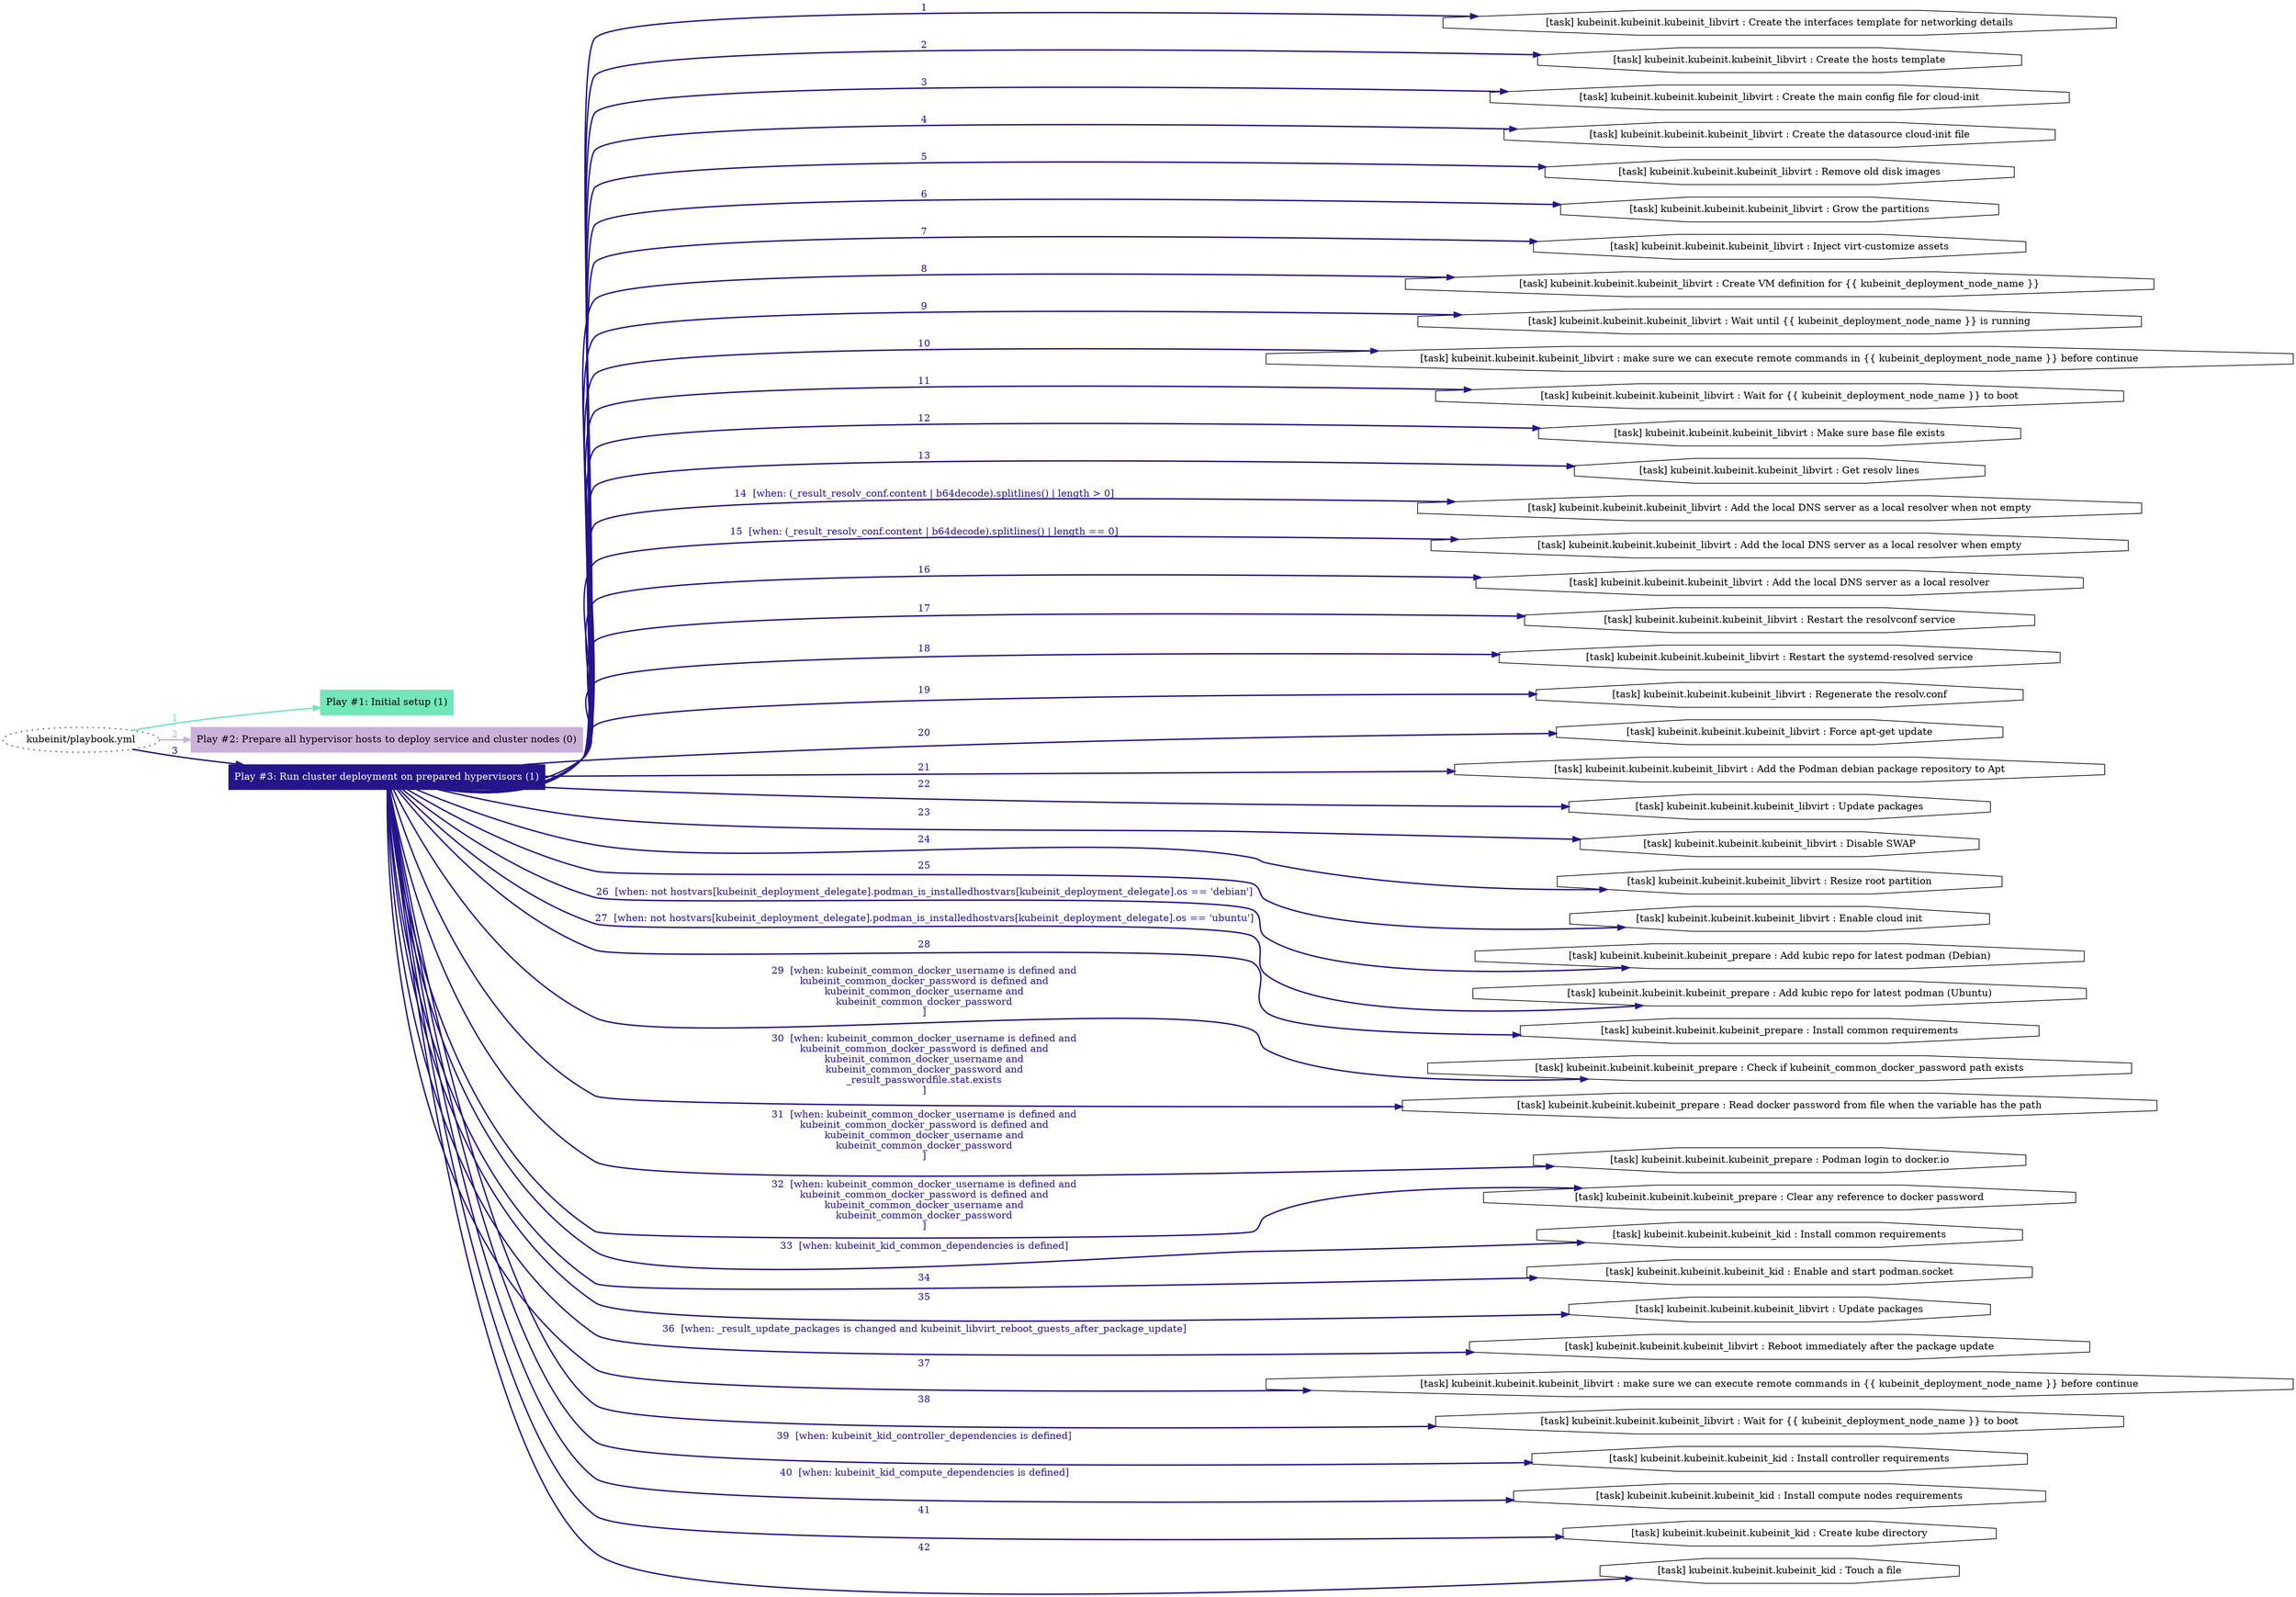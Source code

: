 digraph "kubeinit/playbook.yml "{
	graph [concentrate=true ordering=in rankdir=LR ratio=fill]
	edge [esep=5 sep=10]
	"kubeinit/playbook.yml" [id=root_node style=dotted]
	subgraph "Play #1: Initial setup (1) "{
		"Play #1: Initial setup (1)" [color="#72e7ba" fontcolor="#000000" id="play_b0d0dfc6-8bd0-428b-b256-e933c7057c92" shape=box style=filled tooltip=localhost]
		"kubeinit/playbook.yml" -> "Play #1: Initial setup (1)" [label=1 color="#72e7ba" fontcolor="#72e7ba" id="edge_21359a1a-46e1-4a3b-ba1f-6af22b80111d" style=bold]
	}
	subgraph "Play #2: Prepare all hypervisor hosts to deploy service and cluster nodes (0) "{
		"Play #2: Prepare all hypervisor hosts to deploy service and cluster nodes (0)" [color="#cab1d8" fontcolor="#000000" id="play_53337d8b-a996-4d7c-b22c-c76dc70ca316" shape=box style=filled tooltip=""]
		"kubeinit/playbook.yml" -> "Play #2: Prepare all hypervisor hosts to deploy service and cluster nodes (0)" [label=2 color="#cab1d8" fontcolor="#cab1d8" id="edge_4ee8dc9e-a8a9-42ba-98ae-751dd1144ae5" style=bold]
	}
	subgraph "Play #3: Run cluster deployment on prepared hypervisors (1) "{
		"Play #3: Run cluster deployment on prepared hypervisors (1)" [color="#24168a" fontcolor="#ffffff" id="play_df368e85-9b17-4f67-bef2-dc6a8dcb3b4d" shape=box style=filled tooltip=localhost]
		"kubeinit/playbook.yml" -> "Play #3: Run cluster deployment on prepared hypervisors (1)" [label=3 color="#24168a" fontcolor="#24168a" id="edge_16b7bee7-2b12-4e56-a0cb-ab05f5a029be" style=bold]
		"task_63e03df1-749f-4295-addb-cc9baac52b64" [label="[task] kubeinit.kubeinit.kubeinit_libvirt : Create the interfaces template for networking details" id="task_63e03df1-749f-4295-addb-cc9baac52b64" shape=octagon tooltip="[task] kubeinit.kubeinit.kubeinit_libvirt : Create the interfaces template for networking details"]
		"Play #3: Run cluster deployment on prepared hypervisors (1)" -> "task_63e03df1-749f-4295-addb-cc9baac52b64" [label=1 color="#24168a" fontcolor="#24168a" id="edge_5f7b999a-e842-4cdc-954e-9397584fc72a" style=bold]
		"task_b4474d26-be38-45ee-85d7-118d50f55184" [label="[task] kubeinit.kubeinit.kubeinit_libvirt : Create the hosts template" id="task_b4474d26-be38-45ee-85d7-118d50f55184" shape=octagon tooltip="[task] kubeinit.kubeinit.kubeinit_libvirt : Create the hosts template"]
		"Play #3: Run cluster deployment on prepared hypervisors (1)" -> "task_b4474d26-be38-45ee-85d7-118d50f55184" [label=2 color="#24168a" fontcolor="#24168a" id="edge_d6f35365-9282-4be7-b03c-ae9d381e1b6b" style=bold]
		"task_d2e32119-75ff-4750-a31b-c08b22e0663a" [label="[task] kubeinit.kubeinit.kubeinit_libvirt : Create the main config file for cloud-init" id="task_d2e32119-75ff-4750-a31b-c08b22e0663a" shape=octagon tooltip="[task] kubeinit.kubeinit.kubeinit_libvirt : Create the main config file for cloud-init"]
		"Play #3: Run cluster deployment on prepared hypervisors (1)" -> "task_d2e32119-75ff-4750-a31b-c08b22e0663a" [label=3 color="#24168a" fontcolor="#24168a" id="edge_99999b6b-06b2-40a3-b581-3ce74a6904a9" style=bold]
		"task_0ef4fbab-8597-4849-8f9a-ee8537913cf4" [label="[task] kubeinit.kubeinit.kubeinit_libvirt : Create the datasource cloud-init file" id="task_0ef4fbab-8597-4849-8f9a-ee8537913cf4" shape=octagon tooltip="[task] kubeinit.kubeinit.kubeinit_libvirt : Create the datasource cloud-init file"]
		"Play #3: Run cluster deployment on prepared hypervisors (1)" -> "task_0ef4fbab-8597-4849-8f9a-ee8537913cf4" [label=4 color="#24168a" fontcolor="#24168a" id="edge_da83353e-927a-446a-a3e8-78ba329a5f48" style=bold]
		"task_51b0fbf3-b5ff-4c92-a08b-b39e6bf4d9bb" [label="[task] kubeinit.kubeinit.kubeinit_libvirt : Remove old disk images" id="task_51b0fbf3-b5ff-4c92-a08b-b39e6bf4d9bb" shape=octagon tooltip="[task] kubeinit.kubeinit.kubeinit_libvirt : Remove old disk images"]
		"Play #3: Run cluster deployment on prepared hypervisors (1)" -> "task_51b0fbf3-b5ff-4c92-a08b-b39e6bf4d9bb" [label=5 color="#24168a" fontcolor="#24168a" id="edge_715432d1-844a-41ac-bbb4-8d6eca93d845" style=bold]
		"task_567b89ad-8ec5-4760-a21a-b45c92fe9d17" [label="[task] kubeinit.kubeinit.kubeinit_libvirt : Grow the partitions" id="task_567b89ad-8ec5-4760-a21a-b45c92fe9d17" shape=octagon tooltip="[task] kubeinit.kubeinit.kubeinit_libvirt : Grow the partitions"]
		"Play #3: Run cluster deployment on prepared hypervisors (1)" -> "task_567b89ad-8ec5-4760-a21a-b45c92fe9d17" [label=6 color="#24168a" fontcolor="#24168a" id="edge_0673147f-7345-4b40-896e-dca23c4f7c7d" style=bold]
		"task_16f9405a-a189-4fe6-9557-d515da40c4da" [label="[task] kubeinit.kubeinit.kubeinit_libvirt : Inject virt-customize assets" id="task_16f9405a-a189-4fe6-9557-d515da40c4da" shape=octagon tooltip="[task] kubeinit.kubeinit.kubeinit_libvirt : Inject virt-customize assets"]
		"Play #3: Run cluster deployment on prepared hypervisors (1)" -> "task_16f9405a-a189-4fe6-9557-d515da40c4da" [label=7 color="#24168a" fontcolor="#24168a" id="edge_507fe247-1cfe-4c22-aeec-3b29c3db5bee" style=bold]
		"task_fe037e51-3ca4-4387-9781-c3bbfa8d705c" [label="[task] kubeinit.kubeinit.kubeinit_libvirt : Create VM definition for {{ kubeinit_deployment_node_name }}" id="task_fe037e51-3ca4-4387-9781-c3bbfa8d705c" shape=octagon tooltip="[task] kubeinit.kubeinit.kubeinit_libvirt : Create VM definition for {{ kubeinit_deployment_node_name }}"]
		"Play #3: Run cluster deployment on prepared hypervisors (1)" -> "task_fe037e51-3ca4-4387-9781-c3bbfa8d705c" [label=8 color="#24168a" fontcolor="#24168a" id="edge_75616e64-c5a2-4310-8a19-ffeedfda2ff2" style=bold]
		"task_ab61e699-46fc-4b9a-acc8-c8d7c4bcc35d" [label="[task] kubeinit.kubeinit.kubeinit_libvirt : Wait until {{ kubeinit_deployment_node_name }} is running" id="task_ab61e699-46fc-4b9a-acc8-c8d7c4bcc35d" shape=octagon tooltip="[task] kubeinit.kubeinit.kubeinit_libvirt : Wait until {{ kubeinit_deployment_node_name }} is running"]
		"Play #3: Run cluster deployment on prepared hypervisors (1)" -> "task_ab61e699-46fc-4b9a-acc8-c8d7c4bcc35d" [label=9 color="#24168a" fontcolor="#24168a" id="edge_22fb2d12-3a25-4d43-a09e-145818f6c987" style=bold]
		"task_44837def-ba3b-476e-916c-49aa267c2cbb" [label="[task] kubeinit.kubeinit.kubeinit_libvirt : make sure we can execute remote commands in {{ kubeinit_deployment_node_name }} before continue" id="task_44837def-ba3b-476e-916c-49aa267c2cbb" shape=octagon tooltip="[task] kubeinit.kubeinit.kubeinit_libvirt : make sure we can execute remote commands in {{ kubeinit_deployment_node_name }} before continue"]
		"Play #3: Run cluster deployment on prepared hypervisors (1)" -> "task_44837def-ba3b-476e-916c-49aa267c2cbb" [label=10 color="#24168a" fontcolor="#24168a" id="edge_212ebe65-6fb5-4353-a204-27d22957d797" style=bold]
		"task_05c1aa23-05b7-4917-8b9f-626219497b96" [label="[task] kubeinit.kubeinit.kubeinit_libvirt : Wait for {{ kubeinit_deployment_node_name }} to boot" id="task_05c1aa23-05b7-4917-8b9f-626219497b96" shape=octagon tooltip="[task] kubeinit.kubeinit.kubeinit_libvirt : Wait for {{ kubeinit_deployment_node_name }} to boot"]
		"Play #3: Run cluster deployment on prepared hypervisors (1)" -> "task_05c1aa23-05b7-4917-8b9f-626219497b96" [label=11 color="#24168a" fontcolor="#24168a" id="edge_f2105a0a-42f8-43f9-a12d-40c29151528f" style=bold]
		"task_943d6e18-6e81-4d0d-8394-6dadc0b5b685" [label="[task] kubeinit.kubeinit.kubeinit_libvirt : Make sure base file exists" id="task_943d6e18-6e81-4d0d-8394-6dadc0b5b685" shape=octagon tooltip="[task] kubeinit.kubeinit.kubeinit_libvirt : Make sure base file exists"]
		"Play #3: Run cluster deployment on prepared hypervisors (1)" -> "task_943d6e18-6e81-4d0d-8394-6dadc0b5b685" [label=12 color="#24168a" fontcolor="#24168a" id="edge_f2e6dec1-7393-4445-8d64-2063e95b31e4" style=bold]
		"task_df61a8ea-72f6-452b-8ea3-672124fe9f57" [label="[task] kubeinit.kubeinit.kubeinit_libvirt : Get resolv lines" id="task_df61a8ea-72f6-452b-8ea3-672124fe9f57" shape=octagon tooltip="[task] kubeinit.kubeinit.kubeinit_libvirt : Get resolv lines"]
		"Play #3: Run cluster deployment on prepared hypervisors (1)" -> "task_df61a8ea-72f6-452b-8ea3-672124fe9f57" [label=13 color="#24168a" fontcolor="#24168a" id="edge_b9fca155-0d9a-46e9-989d-86f6b5bae6eb" style=bold]
		"task_daa9c53f-ff3b-4741-8a9b-cf184b5d8873" [label="[task] kubeinit.kubeinit.kubeinit_libvirt : Add the local DNS server as a local resolver when not empty" id="task_daa9c53f-ff3b-4741-8a9b-cf184b5d8873" shape=octagon tooltip="[task] kubeinit.kubeinit.kubeinit_libvirt : Add the local DNS server as a local resolver when not empty"]
		"Play #3: Run cluster deployment on prepared hypervisors (1)" -> "task_daa9c53f-ff3b-4741-8a9b-cf184b5d8873" [label="14  [when: (_result_resolv_conf.content | b64decode).splitlines() | length > 0]" color="#24168a" fontcolor="#24168a" id="edge_ae7e3f8f-bb50-4f03-bb3a-b784964f4654" style=bold]
		"task_a46c1466-fc2b-4021-8172-db87f4924665" [label="[task] kubeinit.kubeinit.kubeinit_libvirt : Add the local DNS server as a local resolver when empty" id="task_a46c1466-fc2b-4021-8172-db87f4924665" shape=octagon tooltip="[task] kubeinit.kubeinit.kubeinit_libvirt : Add the local DNS server as a local resolver when empty"]
		"Play #3: Run cluster deployment on prepared hypervisors (1)" -> "task_a46c1466-fc2b-4021-8172-db87f4924665" [label="15  [when: (_result_resolv_conf.content | b64decode).splitlines() | length == 0]" color="#24168a" fontcolor="#24168a" id="edge_5d2ae827-0095-46ad-a804-598935a790b9" style=bold]
		"task_8715db52-d28e-4df9-8655-ba7066f2c1e2" [label="[task] kubeinit.kubeinit.kubeinit_libvirt : Add the local DNS server as a local resolver" id="task_8715db52-d28e-4df9-8655-ba7066f2c1e2" shape=octagon tooltip="[task] kubeinit.kubeinit.kubeinit_libvirt : Add the local DNS server as a local resolver"]
		"Play #3: Run cluster deployment on prepared hypervisors (1)" -> "task_8715db52-d28e-4df9-8655-ba7066f2c1e2" [label=16 color="#24168a" fontcolor="#24168a" id="edge_12e97524-ee67-45db-adc5-56f4f556eae4" style=bold]
		"task_9d939e2f-68a1-49cd-b70a-3e68ee76bf19" [label="[task] kubeinit.kubeinit.kubeinit_libvirt : Restart the resolvconf service" id="task_9d939e2f-68a1-49cd-b70a-3e68ee76bf19" shape=octagon tooltip="[task] kubeinit.kubeinit.kubeinit_libvirt : Restart the resolvconf service"]
		"Play #3: Run cluster deployment on prepared hypervisors (1)" -> "task_9d939e2f-68a1-49cd-b70a-3e68ee76bf19" [label=17 color="#24168a" fontcolor="#24168a" id="edge_fefb6273-5cf2-462d-8f7c-4d92034d7b8b" style=bold]
		"task_07a8c1f7-0e7a-444a-aa98-b7dc5d570ce2" [label="[task] kubeinit.kubeinit.kubeinit_libvirt : Restart the systemd-resolved service" id="task_07a8c1f7-0e7a-444a-aa98-b7dc5d570ce2" shape=octagon tooltip="[task] kubeinit.kubeinit.kubeinit_libvirt : Restart the systemd-resolved service"]
		"Play #3: Run cluster deployment on prepared hypervisors (1)" -> "task_07a8c1f7-0e7a-444a-aa98-b7dc5d570ce2" [label=18 color="#24168a" fontcolor="#24168a" id="edge_030f28ac-f03f-466a-a4a2-0e277b27c06a" style=bold]
		"task_532c3e99-ee9c-419b-b1e0-bbdaafca449e" [label="[task] kubeinit.kubeinit.kubeinit_libvirt : Regenerate the resolv.conf" id="task_532c3e99-ee9c-419b-b1e0-bbdaafca449e" shape=octagon tooltip="[task] kubeinit.kubeinit.kubeinit_libvirt : Regenerate the resolv.conf"]
		"Play #3: Run cluster deployment on prepared hypervisors (1)" -> "task_532c3e99-ee9c-419b-b1e0-bbdaafca449e" [label=19 color="#24168a" fontcolor="#24168a" id="edge_dbf34cef-da7b-4892-8285-77d1ed2757cf" style=bold]
		"task_65427892-8fc0-48c1-afc8-63bbcc01d356" [label="[task] kubeinit.kubeinit.kubeinit_libvirt : Force apt-get update" id="task_65427892-8fc0-48c1-afc8-63bbcc01d356" shape=octagon tooltip="[task] kubeinit.kubeinit.kubeinit_libvirt : Force apt-get update"]
		"Play #3: Run cluster deployment on prepared hypervisors (1)" -> "task_65427892-8fc0-48c1-afc8-63bbcc01d356" [label=20 color="#24168a" fontcolor="#24168a" id="edge_cd2cb429-25fd-47e2-b5ba-4017dad52622" style=bold]
		"task_2ae99732-f33b-4901-97c7-29e4d654acfb" [label="[task] kubeinit.kubeinit.kubeinit_libvirt : Add the Podman debian package repository to Apt" id="task_2ae99732-f33b-4901-97c7-29e4d654acfb" shape=octagon tooltip="[task] kubeinit.kubeinit.kubeinit_libvirt : Add the Podman debian package repository to Apt"]
		"Play #3: Run cluster deployment on prepared hypervisors (1)" -> "task_2ae99732-f33b-4901-97c7-29e4d654acfb" [label=21 color="#24168a" fontcolor="#24168a" id="edge_57248801-1842-4ae4-886c-e6e886d08a11" style=bold]
		"task_688f9fa0-2e39-4258-8987-4a68752b534f" [label="[task] kubeinit.kubeinit.kubeinit_libvirt : Update packages" id="task_688f9fa0-2e39-4258-8987-4a68752b534f" shape=octagon tooltip="[task] kubeinit.kubeinit.kubeinit_libvirt : Update packages"]
		"Play #3: Run cluster deployment on prepared hypervisors (1)" -> "task_688f9fa0-2e39-4258-8987-4a68752b534f" [label=22 color="#24168a" fontcolor="#24168a" id="edge_0b2cca5e-085f-46b2-95d8-f5b1fcbc3f5c" style=bold]
		"task_fd022a68-2de9-4cfa-857c-8a81f72924a6" [label="[task] kubeinit.kubeinit.kubeinit_libvirt : Disable SWAP" id="task_fd022a68-2de9-4cfa-857c-8a81f72924a6" shape=octagon tooltip="[task] kubeinit.kubeinit.kubeinit_libvirt : Disable SWAP"]
		"Play #3: Run cluster deployment on prepared hypervisors (1)" -> "task_fd022a68-2de9-4cfa-857c-8a81f72924a6" [label=23 color="#24168a" fontcolor="#24168a" id="edge_18693b83-64f1-4f4a-9cd2-09a6b26447c3" style=bold]
		"task_09087f9d-3ae7-43de-a6cd-4e1a66aea6b1" [label="[task] kubeinit.kubeinit.kubeinit_libvirt : Resize root partition" id="task_09087f9d-3ae7-43de-a6cd-4e1a66aea6b1" shape=octagon tooltip="[task] kubeinit.kubeinit.kubeinit_libvirt : Resize root partition"]
		"Play #3: Run cluster deployment on prepared hypervisors (1)" -> "task_09087f9d-3ae7-43de-a6cd-4e1a66aea6b1" [label=24 color="#24168a" fontcolor="#24168a" id="edge_9e2a3723-c7a7-4948-b196-93ffea08c748" style=bold]
		"task_ce342bfd-e9f5-41ae-adca-d1390654136e" [label="[task] kubeinit.kubeinit.kubeinit_libvirt : Enable cloud init" id="task_ce342bfd-e9f5-41ae-adca-d1390654136e" shape=octagon tooltip="[task] kubeinit.kubeinit.kubeinit_libvirt : Enable cloud init"]
		"Play #3: Run cluster deployment on prepared hypervisors (1)" -> "task_ce342bfd-e9f5-41ae-adca-d1390654136e" [label=25 color="#24168a" fontcolor="#24168a" id="edge_f914e185-bf97-4387-a9fe-3a875a2c6440" style=bold]
		"task_98a4ddbd-5caa-440b-9782-fe2ec9e9fa4a" [label="[task] kubeinit.kubeinit.kubeinit_prepare : Add kubic repo for latest podman (Debian)" id="task_98a4ddbd-5caa-440b-9782-fe2ec9e9fa4a" shape=octagon tooltip="[task] kubeinit.kubeinit.kubeinit_prepare : Add kubic repo for latest podman (Debian)"]
		"Play #3: Run cluster deployment on prepared hypervisors (1)" -> "task_98a4ddbd-5caa-440b-9782-fe2ec9e9fa4a" [label="26  [when: not hostvars[kubeinit_deployment_delegate].podman_is_installedhostvars[kubeinit_deployment_delegate].os == 'debian']" color="#24168a" fontcolor="#24168a" id="edge_e0f667f6-ff77-4c9b-9479-0829be1e29af" style=bold]
		"task_ca0b9d7d-5e24-4275-ac4d-5b3f4123c58e" [label="[task] kubeinit.kubeinit.kubeinit_prepare : Add kubic repo for latest podman (Ubuntu)" id="task_ca0b9d7d-5e24-4275-ac4d-5b3f4123c58e" shape=octagon tooltip="[task] kubeinit.kubeinit.kubeinit_prepare : Add kubic repo for latest podman (Ubuntu)"]
		"Play #3: Run cluster deployment on prepared hypervisors (1)" -> "task_ca0b9d7d-5e24-4275-ac4d-5b3f4123c58e" [label="27  [when: not hostvars[kubeinit_deployment_delegate].podman_is_installedhostvars[kubeinit_deployment_delegate].os == 'ubuntu']" color="#24168a" fontcolor="#24168a" id="edge_f783c039-2696-42dd-a3a0-7404b33d24aa" style=bold]
		"task_096e9b4f-f513-495c-91eb-9888a46adbca" [label="[task] kubeinit.kubeinit.kubeinit_prepare : Install common requirements" id="task_096e9b4f-f513-495c-91eb-9888a46adbca" shape=octagon tooltip="[task] kubeinit.kubeinit.kubeinit_prepare : Install common requirements"]
		"Play #3: Run cluster deployment on prepared hypervisors (1)" -> "task_096e9b4f-f513-495c-91eb-9888a46adbca" [label=28 color="#24168a" fontcolor="#24168a" id="edge_74763a86-3a14-4a13-8df9-2db830d3f1e1" style=bold]
		"task_64da6b7a-d9d2-4337-ba5e-faa1a891fd52" [label="[task] kubeinit.kubeinit.kubeinit_prepare : Check if kubeinit_common_docker_password path exists" id="task_64da6b7a-d9d2-4337-ba5e-faa1a891fd52" shape=octagon tooltip="[task] kubeinit.kubeinit.kubeinit_prepare : Check if kubeinit_common_docker_password path exists"]
		"Play #3: Run cluster deployment on prepared hypervisors (1)" -> "task_64da6b7a-d9d2-4337-ba5e-faa1a891fd52" [label="29  [when: kubeinit_common_docker_username is defined and
kubeinit_common_docker_password is defined and
kubeinit_common_docker_username and
kubeinit_common_docker_password
]" color="#24168a" fontcolor="#24168a" id="edge_4ae07df4-f52e-478b-aa3c-5c95a146cc6e" style=bold]
		"task_e874b1f9-8883-4caa-b92f-35d82c83aeed" [label="[task] kubeinit.kubeinit.kubeinit_prepare : Read docker password from file when the variable has the path" id="task_e874b1f9-8883-4caa-b92f-35d82c83aeed" shape=octagon tooltip="[task] kubeinit.kubeinit.kubeinit_prepare : Read docker password from file when the variable has the path"]
		"Play #3: Run cluster deployment on prepared hypervisors (1)" -> "task_e874b1f9-8883-4caa-b92f-35d82c83aeed" [label="30  [when: kubeinit_common_docker_username is defined and
kubeinit_common_docker_password is defined and
kubeinit_common_docker_username and
kubeinit_common_docker_password and
_result_passwordfile.stat.exists
]" color="#24168a" fontcolor="#24168a" id="edge_d7e7382f-f4d4-4788-a1af-9e226d12ecf9" style=bold]
		"task_81ed0a8d-ac20-4f00-a6a8-f18647b156f9" [label="[task] kubeinit.kubeinit.kubeinit_prepare : Podman login to docker.io" id="task_81ed0a8d-ac20-4f00-a6a8-f18647b156f9" shape=octagon tooltip="[task] kubeinit.kubeinit.kubeinit_prepare : Podman login to docker.io"]
		"Play #3: Run cluster deployment on prepared hypervisors (1)" -> "task_81ed0a8d-ac20-4f00-a6a8-f18647b156f9" [label="31  [when: kubeinit_common_docker_username is defined and
kubeinit_common_docker_password is defined and
kubeinit_common_docker_username and
kubeinit_common_docker_password
]" color="#24168a" fontcolor="#24168a" id="edge_ae94204c-534a-4f9c-902c-a1cdf75a470e" style=bold]
		"task_ad8318d2-8ed6-419f-bf5d-70ba0292f46a" [label="[task] kubeinit.kubeinit.kubeinit_prepare : Clear any reference to docker password" id="task_ad8318d2-8ed6-419f-bf5d-70ba0292f46a" shape=octagon tooltip="[task] kubeinit.kubeinit.kubeinit_prepare : Clear any reference to docker password"]
		"Play #3: Run cluster deployment on prepared hypervisors (1)" -> "task_ad8318d2-8ed6-419f-bf5d-70ba0292f46a" [label="32  [when: kubeinit_common_docker_username is defined and
kubeinit_common_docker_password is defined and
kubeinit_common_docker_username and
kubeinit_common_docker_password
]" color="#24168a" fontcolor="#24168a" id="edge_90930a76-8875-4011-b41c-9cf1e0d0ca73" style=bold]
		"task_5fb0f95c-eeed-4278-8538-9202aaff9f89" [label="[task] kubeinit.kubeinit.kubeinit_kid : Install common requirements" id="task_5fb0f95c-eeed-4278-8538-9202aaff9f89" shape=octagon tooltip="[task] kubeinit.kubeinit.kubeinit_kid : Install common requirements"]
		"Play #3: Run cluster deployment on prepared hypervisors (1)" -> "task_5fb0f95c-eeed-4278-8538-9202aaff9f89" [label="33  [when: kubeinit_kid_common_dependencies is defined]" color="#24168a" fontcolor="#24168a" id="edge_3c7c1bce-990f-4493-90ed-e52590275cd4" style=bold]
		"task_63037cda-c491-47b4-b6a9-d3910b81a763" [label="[task] kubeinit.kubeinit.kubeinit_kid : Enable and start podman.socket" id="task_63037cda-c491-47b4-b6a9-d3910b81a763" shape=octagon tooltip="[task] kubeinit.kubeinit.kubeinit_kid : Enable and start podman.socket"]
		"Play #3: Run cluster deployment on prepared hypervisors (1)" -> "task_63037cda-c491-47b4-b6a9-d3910b81a763" [label=34 color="#24168a" fontcolor="#24168a" id="edge_53454851-89d0-4bf7-b0b2-d7849841a6ac" style=bold]
		"task_f7fd2a49-ce68-471c-b114-cc5b43225afc" [label="[task] kubeinit.kubeinit.kubeinit_libvirt : Update packages" id="task_f7fd2a49-ce68-471c-b114-cc5b43225afc" shape=octagon tooltip="[task] kubeinit.kubeinit.kubeinit_libvirt : Update packages"]
		"Play #3: Run cluster deployment on prepared hypervisors (1)" -> "task_f7fd2a49-ce68-471c-b114-cc5b43225afc" [label=35 color="#24168a" fontcolor="#24168a" id="edge_458a1831-0e57-4535-a75a-24029fc0b2a4" style=bold]
		"task_c2454dc3-e4e0-4023-8a9f-eed2d418b7d1" [label="[task] kubeinit.kubeinit.kubeinit_libvirt : Reboot immediately after the package update" id="task_c2454dc3-e4e0-4023-8a9f-eed2d418b7d1" shape=octagon tooltip="[task] kubeinit.kubeinit.kubeinit_libvirt : Reboot immediately after the package update"]
		"Play #3: Run cluster deployment on prepared hypervisors (1)" -> "task_c2454dc3-e4e0-4023-8a9f-eed2d418b7d1" [label="36  [when: _result_update_packages is changed and kubeinit_libvirt_reboot_guests_after_package_update]" color="#24168a" fontcolor="#24168a" id="edge_dd35f000-ca48-4d8c-be91-fc6b22ad56de" style=bold]
		"task_d7b14769-5b27-41a5-8b5c-e4de495c3635" [label="[task] kubeinit.kubeinit.kubeinit_libvirt : make sure we can execute remote commands in {{ kubeinit_deployment_node_name }} before continue" id="task_d7b14769-5b27-41a5-8b5c-e4de495c3635" shape=octagon tooltip="[task] kubeinit.kubeinit.kubeinit_libvirt : make sure we can execute remote commands in {{ kubeinit_deployment_node_name }} before continue"]
		"Play #3: Run cluster deployment on prepared hypervisors (1)" -> "task_d7b14769-5b27-41a5-8b5c-e4de495c3635" [label=37 color="#24168a" fontcolor="#24168a" id="edge_3c56aee1-3e0f-408c-b2c2-c2d99b47e9bb" style=bold]
		"task_1d769f47-8ef6-4b97-9138-0497f9bfe7bc" [label="[task] kubeinit.kubeinit.kubeinit_libvirt : Wait for {{ kubeinit_deployment_node_name }} to boot" id="task_1d769f47-8ef6-4b97-9138-0497f9bfe7bc" shape=octagon tooltip="[task] kubeinit.kubeinit.kubeinit_libvirt : Wait for {{ kubeinit_deployment_node_name }} to boot"]
		"Play #3: Run cluster deployment on prepared hypervisors (1)" -> "task_1d769f47-8ef6-4b97-9138-0497f9bfe7bc" [label=38 color="#24168a" fontcolor="#24168a" id="edge_4876e944-f105-4c93-a94b-6903d7254f0f" style=bold]
		"task_29864ac7-f69d-4d43-9864-7f123565825a" [label="[task] kubeinit.kubeinit.kubeinit_kid : Install controller requirements" id="task_29864ac7-f69d-4d43-9864-7f123565825a" shape=octagon tooltip="[task] kubeinit.kubeinit.kubeinit_kid : Install controller requirements"]
		"Play #3: Run cluster deployment on prepared hypervisors (1)" -> "task_29864ac7-f69d-4d43-9864-7f123565825a" [label="39  [when: kubeinit_kid_controller_dependencies is defined]" color="#24168a" fontcolor="#24168a" id="edge_8a9c0b00-d8f5-4775-8a3d-d1c36555b75d" style=bold]
		"task_79d6a415-fef8-4c0c-9aea-2f1ef100c4b3" [label="[task] kubeinit.kubeinit.kubeinit_kid : Install compute nodes requirements" id="task_79d6a415-fef8-4c0c-9aea-2f1ef100c4b3" shape=octagon tooltip="[task] kubeinit.kubeinit.kubeinit_kid : Install compute nodes requirements"]
		"Play #3: Run cluster deployment on prepared hypervisors (1)" -> "task_79d6a415-fef8-4c0c-9aea-2f1ef100c4b3" [label="40  [when: kubeinit_kid_compute_dependencies is defined]" color="#24168a" fontcolor="#24168a" id="edge_a20bed8e-230e-4190-8cde-e644d20794c5" style=bold]
		"task_f5c5c103-1e70-4d84-b734-abc0155324ba" [label="[task] kubeinit.kubeinit.kubeinit_kid : Create kube directory" id="task_f5c5c103-1e70-4d84-b734-abc0155324ba" shape=octagon tooltip="[task] kubeinit.kubeinit.kubeinit_kid : Create kube directory"]
		"Play #3: Run cluster deployment on prepared hypervisors (1)" -> "task_f5c5c103-1e70-4d84-b734-abc0155324ba" [label=41 color="#24168a" fontcolor="#24168a" id="edge_9a544b05-a07a-473f-92e9-75c580251ba1" style=bold]
		"task_bcc21e96-e8d5-43e0-963a-51a9fa51b249" [label="[task] kubeinit.kubeinit.kubeinit_kid : Touch a file" id="task_bcc21e96-e8d5-43e0-963a-51a9fa51b249" shape=octagon tooltip="[task] kubeinit.kubeinit.kubeinit_kid : Touch a file"]
		"Play #3: Run cluster deployment on prepared hypervisors (1)" -> "task_bcc21e96-e8d5-43e0-963a-51a9fa51b249" [label=42 color="#24168a" fontcolor="#24168a" id="edge_80639bf2-8b9a-4b16-8c54-688217bd7fa1" style=bold]
	}
}

